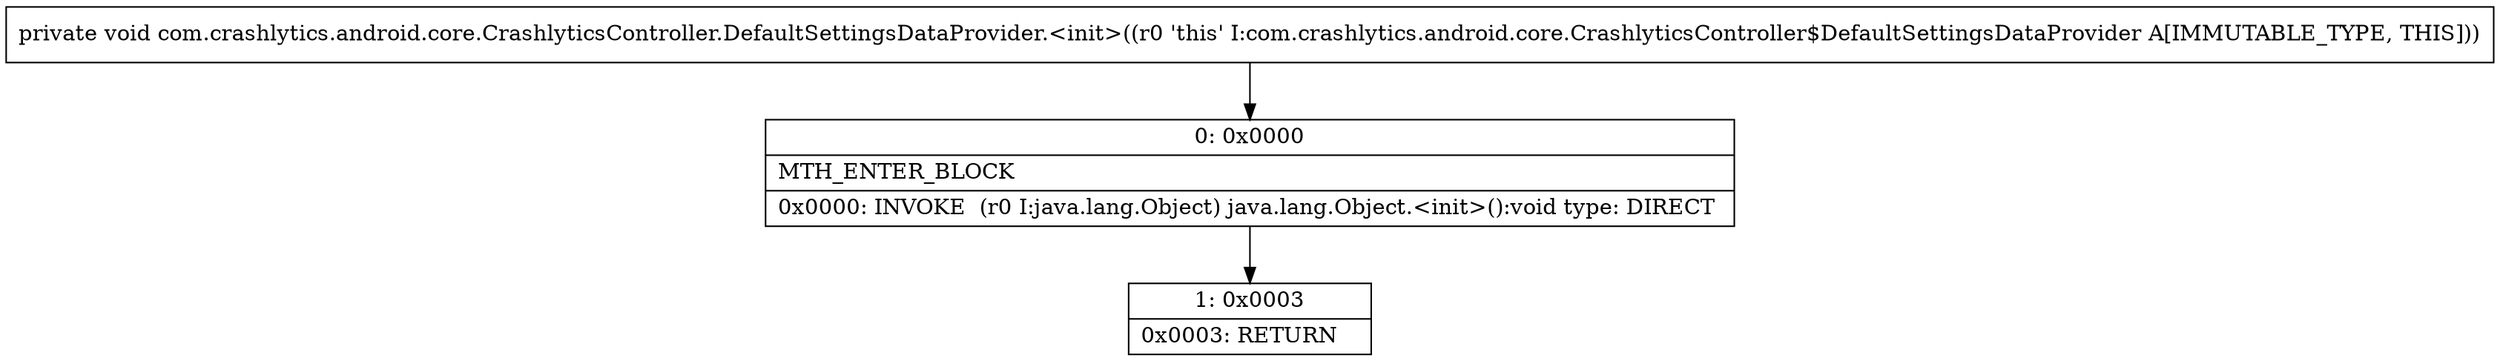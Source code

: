 digraph "CFG forcom.crashlytics.android.core.CrashlyticsController.DefaultSettingsDataProvider.\<init\>()V" {
Node_0 [shape=record,label="{0\:\ 0x0000|MTH_ENTER_BLOCK\l|0x0000: INVOKE  (r0 I:java.lang.Object) java.lang.Object.\<init\>():void type: DIRECT \l}"];
Node_1 [shape=record,label="{1\:\ 0x0003|0x0003: RETURN   \l}"];
MethodNode[shape=record,label="{private void com.crashlytics.android.core.CrashlyticsController.DefaultSettingsDataProvider.\<init\>((r0 'this' I:com.crashlytics.android.core.CrashlyticsController$DefaultSettingsDataProvider A[IMMUTABLE_TYPE, THIS])) }"];
MethodNode -> Node_0;
Node_0 -> Node_1;
}

